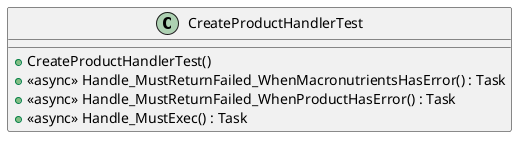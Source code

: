@startuml
class CreateProductHandlerTest {
    + CreateProductHandlerTest()
    + <<async>> Handle_MustReturnFailed_WhenMacronutrientsHasError() : Task
    + <<async>> Handle_MustReturnFailed_WhenProductHasError() : Task
    + <<async>> Handle_MustExec() : Task
}
@enduml
